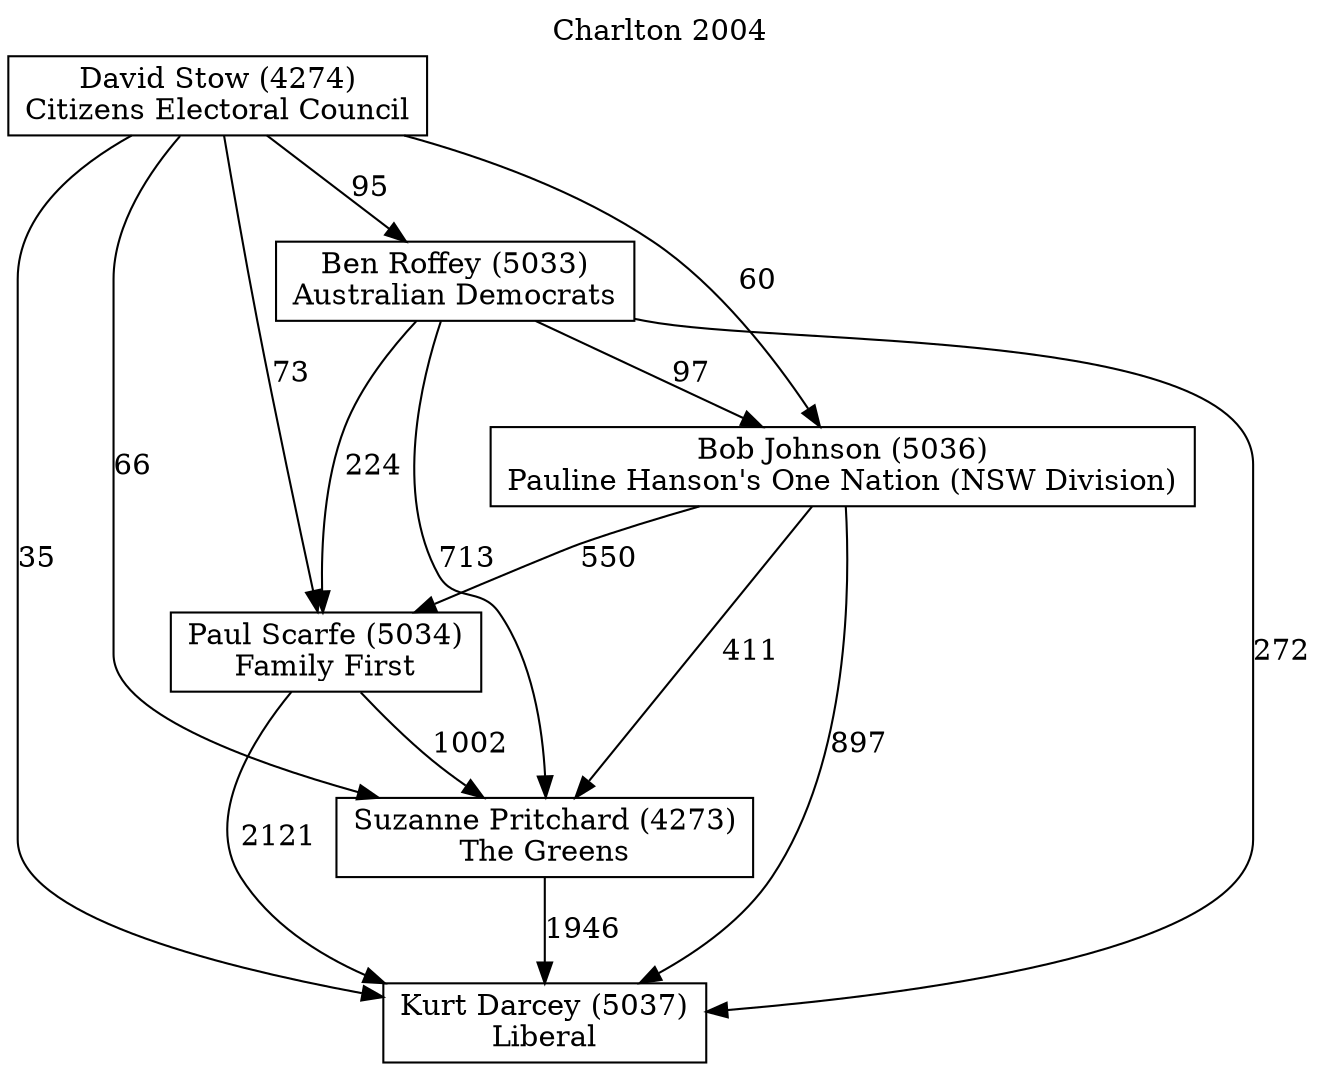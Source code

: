 // House preference flow
digraph "Kurt Darcey (5037)_Charlton_2004" {
	graph [label="Charlton 2004" labelloc=t mclimit=2]
	node [shape=box]
	"Kurt Darcey (5037)" [label="Kurt Darcey (5037)
Liberal"]
	"Suzanne Pritchard (4273)" [label="Suzanne Pritchard (4273)
The Greens"]
	"Paul Scarfe (5034)" [label="Paul Scarfe (5034)
Family First"]
	"Bob Johnson (5036)" [label="Bob Johnson (5036)
Pauline Hanson's One Nation (NSW Division)"]
	"Ben Roffey (5033)" [label="Ben Roffey (5033)
Australian Democrats"]
	"David Stow (4274)" [label="David Stow (4274)
Citizens Electoral Council"]
	"Suzanne Pritchard (4273)" -> "Kurt Darcey (5037)" [label=1946]
	"Paul Scarfe (5034)" -> "Suzanne Pritchard (4273)" [label=1002]
	"Bob Johnson (5036)" -> "Paul Scarfe (5034)" [label=550]
	"Ben Roffey (5033)" -> "Bob Johnson (5036)" [label=97]
	"David Stow (4274)" -> "Ben Roffey (5033)" [label=95]
	"Paul Scarfe (5034)" -> "Kurt Darcey (5037)" [label=2121]
	"Bob Johnson (5036)" -> "Kurt Darcey (5037)" [label=897]
	"Ben Roffey (5033)" -> "Kurt Darcey (5037)" [label=272]
	"David Stow (4274)" -> "Kurt Darcey (5037)" [label=35]
	"David Stow (4274)" -> "Bob Johnson (5036)" [label=60]
	"Ben Roffey (5033)" -> "Paul Scarfe (5034)" [label=224]
	"David Stow (4274)" -> "Paul Scarfe (5034)" [label=73]
	"Bob Johnson (5036)" -> "Suzanne Pritchard (4273)" [label=411]
	"Ben Roffey (5033)" -> "Suzanne Pritchard (4273)" [label=713]
	"David Stow (4274)" -> "Suzanne Pritchard (4273)" [label=66]
}
